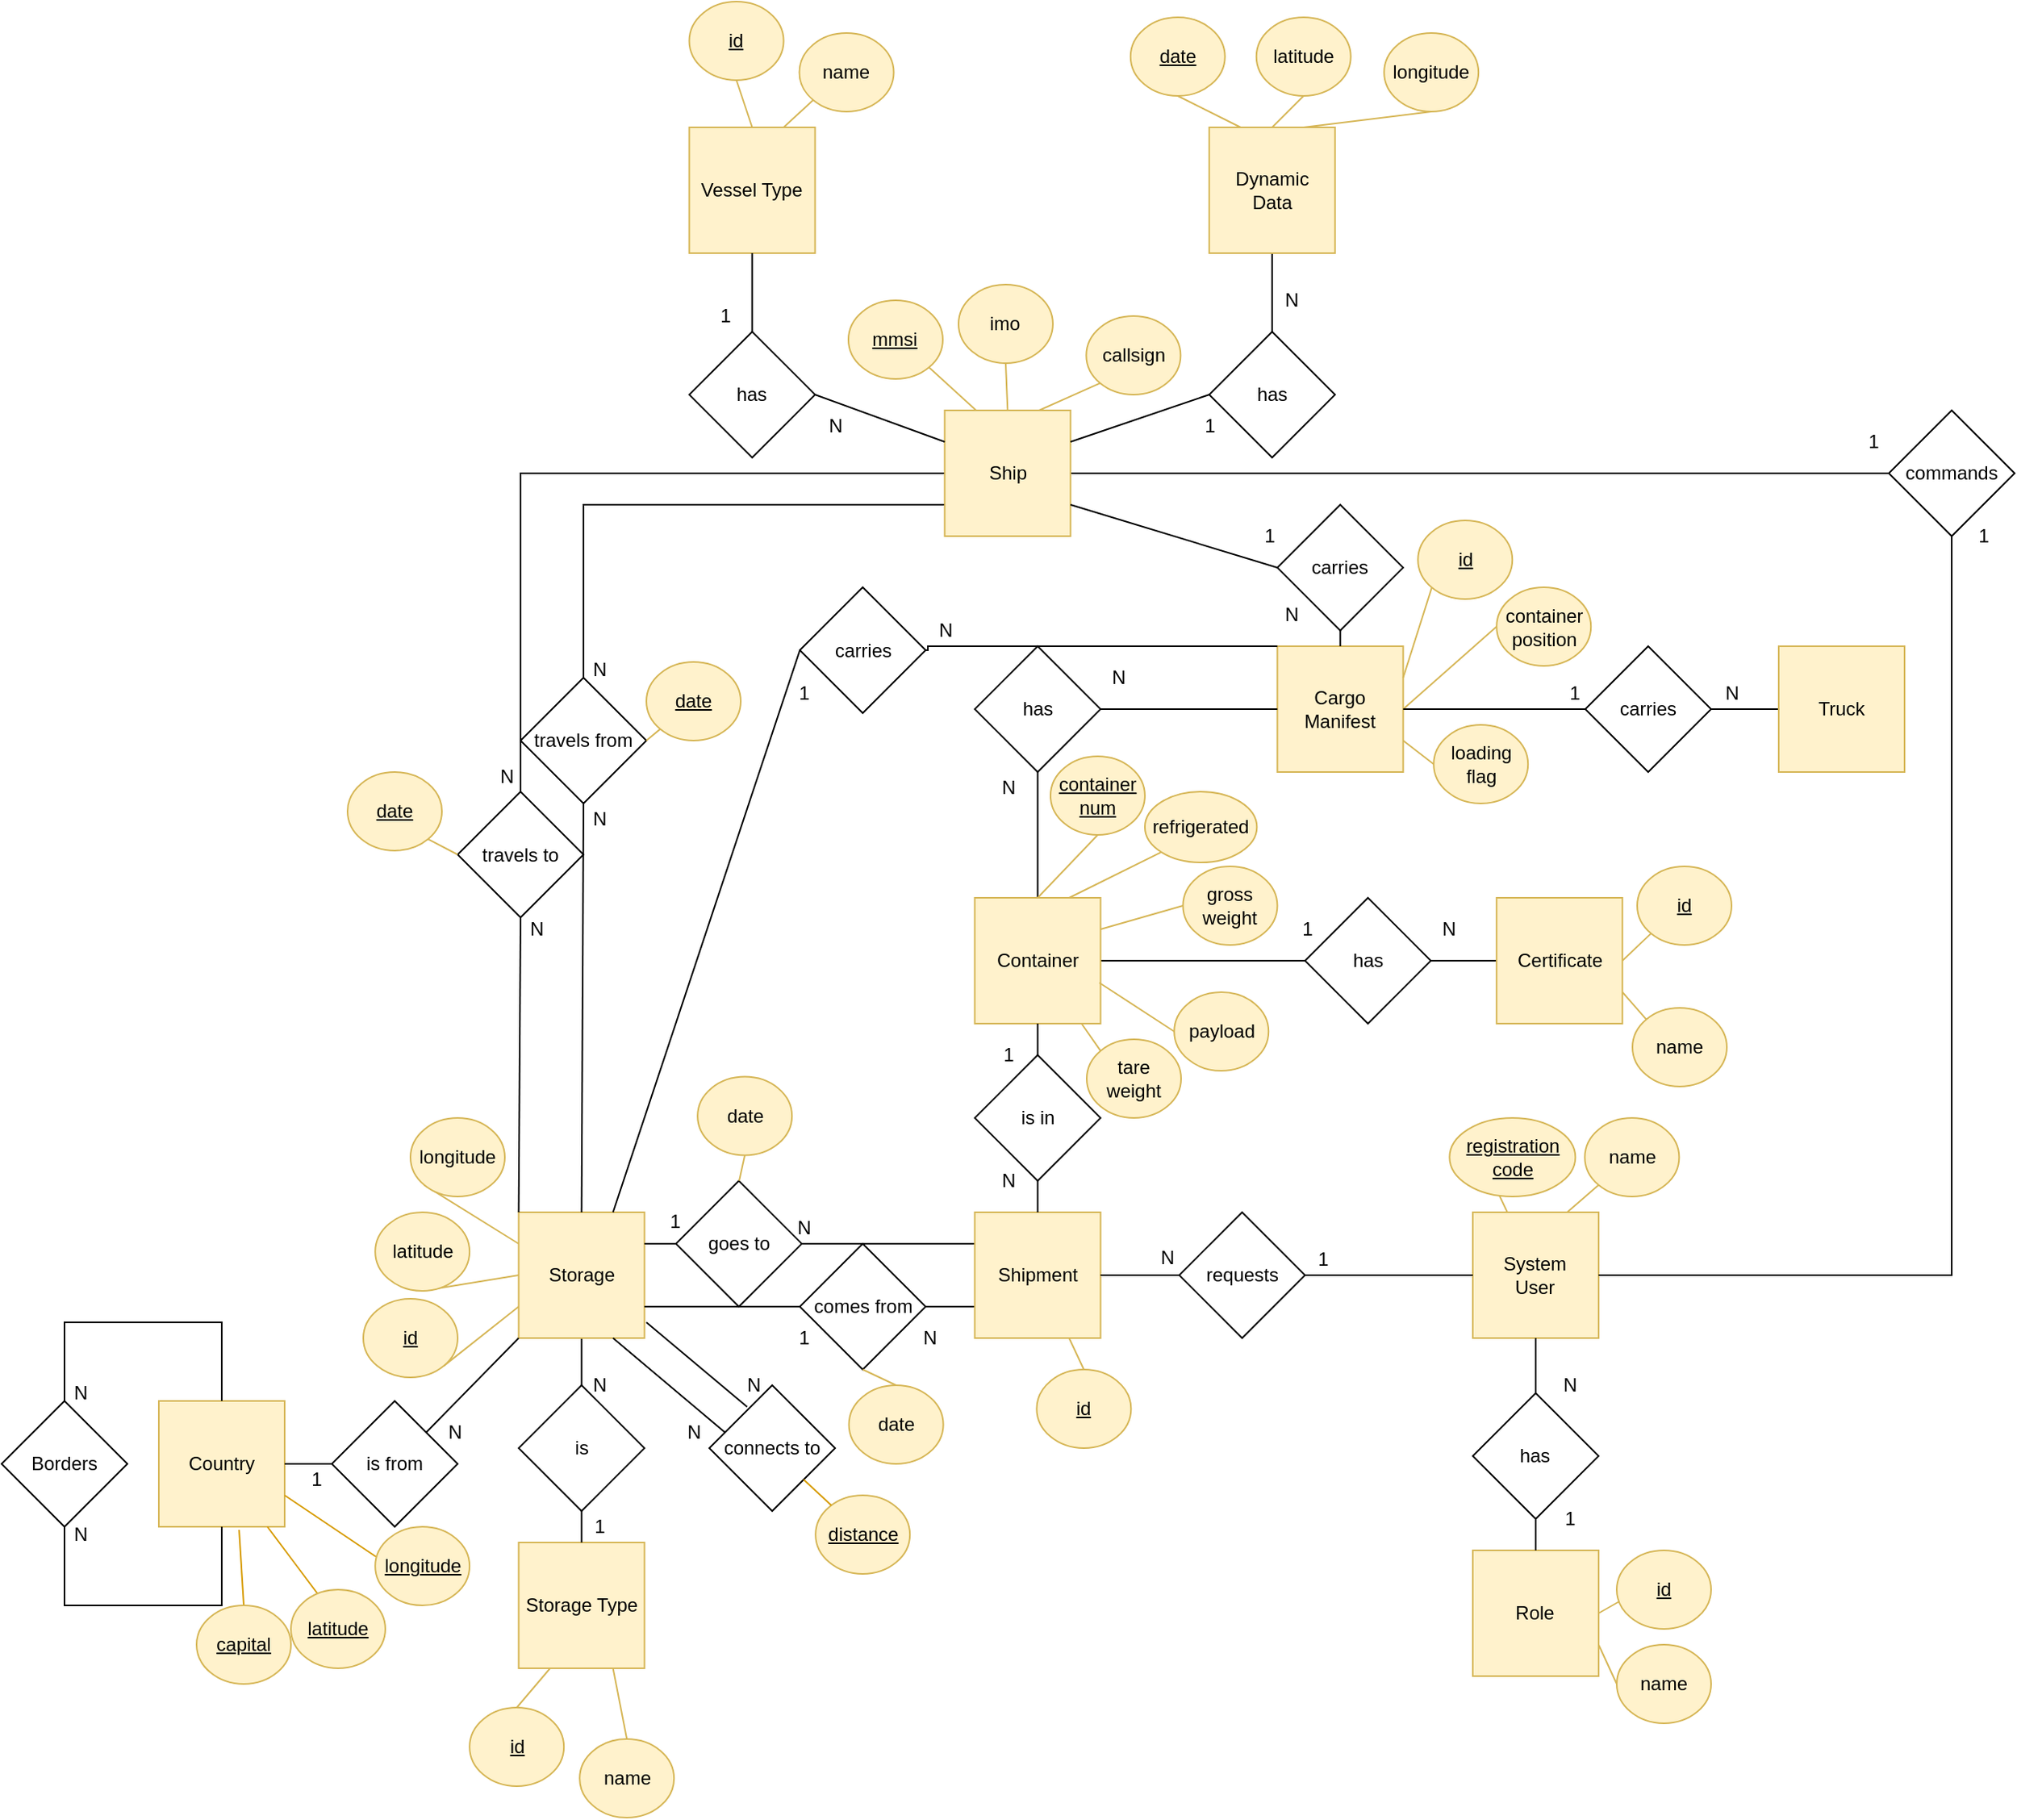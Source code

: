 <mxfile version="15.9.6" type="device"><diagram id="eDwZjM_aQqiaG82-mVn8" name="Page-1"><mxGraphModel dx="1422" dy="801" grid="1" gridSize="10" guides="1" tooltips="1" connect="1" arrows="1" fold="1" page="1" pageScale="1" pageWidth="827" pageHeight="1169" math="0" shadow="0"><root><mxCell id="0"/><mxCell id="1" parent="0"/><mxCell id="Pj7Dq2QQPZaFAcr7pEXk-2" style="edgeStyle=none;rounded=0;orthogonalLoop=1;jettySize=auto;html=1;exitX=0;exitY=0.5;exitDx=0;exitDy=0;entryX=0.5;entryY=0;entryDx=0;entryDy=0;endArrow=none;endFill=0;" parent="1" source="Pj7Dq2QQPZaFAcr7pEXk-4" target="Pj7Dq2QQPZaFAcr7pEXk-78" edge="1"><mxGeometry relative="1" as="geometry"><Array as="points"><mxPoint x="560" y="700"/></Array></mxGeometry></mxCell><mxCell id="Pj7Dq2QQPZaFAcr7pEXk-3" style="edgeStyle=none;rounded=0;orthogonalLoop=1;jettySize=auto;html=1;exitX=0;exitY=0.75;exitDx=0;exitDy=0;entryX=0.5;entryY=0;entryDx=0;entryDy=0;endArrow=none;endFill=0;" parent="1" source="Pj7Dq2QQPZaFAcr7pEXk-4" target="Pj7Dq2QQPZaFAcr7pEXk-80" edge="1"><mxGeometry relative="1" as="geometry"><Array as="points"><mxPoint x="600" y="720"/></Array></mxGeometry></mxCell><mxCell id="yETjn8EDr1Wdkp-91D-S-40" style="edgeStyle=none;rounded=0;orthogonalLoop=1;jettySize=auto;html=1;exitX=1;exitY=0.5;exitDx=0;exitDy=0;entryX=0;entryY=0.5;entryDx=0;entryDy=0;endArrow=none;endFill=0;" edge="1" parent="1" source="Pj7Dq2QQPZaFAcr7pEXk-4" target="yETjn8EDr1Wdkp-91D-S-37"><mxGeometry relative="1" as="geometry"/></mxCell><mxCell id="Pj7Dq2QQPZaFAcr7pEXk-4" value="Ship" style="whiteSpace=wrap;html=1;aspect=fixed;fillColor=#fff2cc;strokeColor=#d6b656;" parent="1" vertex="1"><mxGeometry x="829.69" y="660" width="80" height="80" as="geometry"/></mxCell><mxCell id="Pj7Dq2QQPZaFAcr7pEXk-5" value="" style="edgeStyle=orthogonalEdgeStyle;rounded=0;orthogonalLoop=1;jettySize=auto;html=1;endArrow=none;endFill=0;" parent="1" source="Pj7Dq2QQPZaFAcr7pEXk-6" target="Pj7Dq2QQPZaFAcr7pEXk-19" edge="1"><mxGeometry relative="1" as="geometry"/></mxCell><mxCell id="Pj7Dq2QQPZaFAcr7pEXk-6" value="Dynamic&lt;br&gt;Data" style="whiteSpace=wrap;html=1;aspect=fixed;fillColor=#fff2cc;strokeColor=#d6b656;" parent="1" vertex="1"><mxGeometry x="997.87" y="480" width="80" height="80" as="geometry"/></mxCell><mxCell id="Pj7Dq2QQPZaFAcr7pEXk-7" value="&lt;u&gt;mmsi&lt;/u&gt;" style="ellipse;whiteSpace=wrap;html=1;fillColor=#fff2cc;strokeColor=#d6b656;" parent="1" vertex="1"><mxGeometry x="768.48" y="590" width="60" height="50" as="geometry"/></mxCell><mxCell id="Pj7Dq2QQPZaFAcr7pEXk-8" value="latitude" style="ellipse;whiteSpace=wrap;html=1;fillColor=#fff2cc;strokeColor=#d6b656;" parent="1" vertex="1"><mxGeometry x="1027.87" y="410" width="60" height="50" as="geometry"/></mxCell><mxCell id="Pj7Dq2QQPZaFAcr7pEXk-9" value="callsign" style="ellipse;whiteSpace=wrap;html=1;fillColor=#fff2cc;strokeColor=#d6b656;" parent="1" vertex="1"><mxGeometry x="919.69" y="600" width="60" height="50" as="geometry"/></mxCell><mxCell id="Pj7Dq2QQPZaFAcr7pEXk-10" value="" style="endArrow=none;html=1;rounded=0;entryX=1;entryY=1;entryDx=0;entryDy=0;exitX=0.25;exitY=0;exitDx=0;exitDy=0;fillColor=#fff2cc;strokeColor=#d6b656;" parent="1" source="Pj7Dq2QQPZaFAcr7pEXk-4" target="Pj7Dq2QQPZaFAcr7pEXk-7" edge="1"><mxGeometry width="50" height="50" relative="1" as="geometry"><mxPoint x="1108.48" y="840" as="sourcePoint"/><mxPoint x="799.693" y="652.678" as="targetPoint"/></mxGeometry></mxCell><mxCell id="Pj7Dq2QQPZaFAcr7pEXk-11" value="" style="endArrow=none;html=1;rounded=0;entryX=0;entryY=1;entryDx=0;entryDy=0;exitX=0.75;exitY=0;exitDx=0;exitDy=0;fillColor=#fff2cc;strokeColor=#d6b656;" parent="1" source="Pj7Dq2QQPZaFAcr7pEXk-4" target="Pj7Dq2QQPZaFAcr7pEXk-9" edge="1"><mxGeometry width="50" height="50" relative="1" as="geometry"><mxPoint x="1108.48" y="840" as="sourcePoint"/><mxPoint x="1158.48" y="790" as="targetPoint"/></mxGeometry></mxCell><mxCell id="Pj7Dq2QQPZaFAcr7pEXk-12" value="&lt;u&gt;date&lt;/u&gt;" style="ellipse;whiteSpace=wrap;html=1;fillColor=#fff2cc;strokeColor=#d6b656;" parent="1" vertex="1"><mxGeometry x="947.87" y="410" width="60" height="50" as="geometry"/></mxCell><mxCell id="Pj7Dq2QQPZaFAcr7pEXk-13" value="imo" style="ellipse;whiteSpace=wrap;html=1;fillColor=#fff2cc;strokeColor=#d6b656;" parent="1" vertex="1"><mxGeometry x="838.48" y="580" width="60" height="50" as="geometry"/></mxCell><mxCell id="Pj7Dq2QQPZaFAcr7pEXk-14" value="longitude" style="ellipse;whiteSpace=wrap;html=1;fillColor=#fff2cc;strokeColor=#d6b656;" parent="1" vertex="1"><mxGeometry x="1109.08" y="420" width="60" height="50" as="geometry"/></mxCell><mxCell id="Pj7Dq2QQPZaFAcr7pEXk-15" value="" style="endArrow=none;html=1;rounded=0;entryX=0.5;entryY=1;entryDx=0;entryDy=0;exitX=0.25;exitY=0;exitDx=0;exitDy=0;fillColor=#fff2cc;strokeColor=#d6b656;" parent="1" source="Pj7Dq2QQPZaFAcr7pEXk-6" target="Pj7Dq2QQPZaFAcr7pEXk-12" edge="1"><mxGeometry width="50" height="50" relative="1" as="geometry"><mxPoint x="1017.87" y="660" as="sourcePoint"/><mxPoint x="1067.87" y="610" as="targetPoint"/></mxGeometry></mxCell><mxCell id="Pj7Dq2QQPZaFAcr7pEXk-16" value="" style="endArrow=none;html=1;rounded=0;entryX=0.5;entryY=1;entryDx=0;entryDy=0;exitX=0.75;exitY=0;exitDx=0;exitDy=0;fillColor=#fff2cc;strokeColor=#d6b656;" parent="1" source="Pj7Dq2QQPZaFAcr7pEXk-6" target="Pj7Dq2QQPZaFAcr7pEXk-14" edge="1"><mxGeometry width="50" height="50" relative="1" as="geometry"><mxPoint x="1017.87" y="660" as="sourcePoint"/><mxPoint x="1067.87" y="610" as="targetPoint"/></mxGeometry></mxCell><mxCell id="Pj7Dq2QQPZaFAcr7pEXk-17" value="" style="endArrow=none;html=1;rounded=0;entryX=0.5;entryY=1;entryDx=0;entryDy=0;exitX=0.5;exitY=0;exitDx=0;exitDy=0;fillColor=#fff2cc;strokeColor=#d6b656;" parent="1" source="Pj7Dq2QQPZaFAcr7pEXk-6" target="Pj7Dq2QQPZaFAcr7pEXk-8" edge="1"><mxGeometry width="50" height="50" relative="1" as="geometry"><mxPoint x="1017.87" y="660" as="sourcePoint"/><mxPoint x="1067.87" y="610" as="targetPoint"/></mxGeometry></mxCell><mxCell id="Pj7Dq2QQPZaFAcr7pEXk-18" value="" style="endArrow=none;html=1;rounded=0;entryX=0.5;entryY=1;entryDx=0;entryDy=0;exitX=0.5;exitY=0;exitDx=0;exitDy=0;fillColor=#fff2cc;strokeColor=#d6b656;" parent="1" source="Pj7Dq2QQPZaFAcr7pEXk-4" target="Pj7Dq2QQPZaFAcr7pEXk-13" edge="1"><mxGeometry width="50" height="50" relative="1" as="geometry"><mxPoint x="1108.48" y="840" as="sourcePoint"/><mxPoint x="1158.48" y="790" as="targetPoint"/></mxGeometry></mxCell><mxCell id="Pj7Dq2QQPZaFAcr7pEXk-19" value="has" style="rhombus;whiteSpace=wrap;html=1;" parent="1" vertex="1"><mxGeometry x="997.87" y="610" width="80" height="80" as="geometry"/></mxCell><mxCell id="Pj7Dq2QQPZaFAcr7pEXk-20" value="" style="endArrow=none;html=1;rounded=0;entryX=1;entryY=0.25;entryDx=0;entryDy=0;exitX=0;exitY=0.5;exitDx=0;exitDy=0;" parent="1" source="Pj7Dq2QQPZaFAcr7pEXk-19" target="Pj7Dq2QQPZaFAcr7pEXk-4" edge="1"><mxGeometry width="50" height="50" relative="1" as="geometry"><mxPoint x="1108.48" y="840" as="sourcePoint"/><mxPoint x="1158.48" y="790" as="targetPoint"/></mxGeometry></mxCell><mxCell id="yETjn8EDr1Wdkp-91D-S-2" style="edgeStyle=orthogonalEdgeStyle;rounded=0;orthogonalLoop=1;jettySize=auto;html=1;exitX=1;exitY=0.5;exitDx=0;exitDy=0;entryX=0;entryY=0.5;entryDx=0;entryDy=0;endArrow=none;endFill=0;startArrow=none;" edge="1" parent="1" source="yETjn8EDr1Wdkp-91D-S-3" target="tMpOPMoo4MeIdfyLqKOw-1"><mxGeometry relative="1" as="geometry"/></mxCell><mxCell id="Pj7Dq2QQPZaFAcr7pEXk-21" value="Cargo Manifest" style="whiteSpace=wrap;html=1;aspect=fixed;fillColor=#fff2cc;strokeColor=#d6b656;" parent="1" vertex="1"><mxGeometry x="1041.21" y="810" width="80" height="80" as="geometry"/></mxCell><mxCell id="Pj7Dq2QQPZaFAcr7pEXk-22" value="&lt;u&gt;id&lt;/u&gt;" style="ellipse;whiteSpace=wrap;html=1;fillColor=#fff2cc;strokeColor=#d6b656;" parent="1" vertex="1"><mxGeometry x="1130.61" y="730" width="60" height="50" as="geometry"/></mxCell><mxCell id="Pj7Dq2QQPZaFAcr7pEXk-23" value="container position" style="ellipse;whiteSpace=wrap;html=1;fillColor=#fff2cc;strokeColor=#d6b656;" parent="1" vertex="1"><mxGeometry x="1180.61" y="772.5" width="60" height="50" as="geometry"/></mxCell><mxCell id="Pj7Dq2QQPZaFAcr7pEXk-24" value="loading flag" style="ellipse;whiteSpace=wrap;html=1;fillColor=#fff2cc;strokeColor=#d6b656;" parent="1" vertex="1"><mxGeometry x="1140.61" y="860" width="60" height="50" as="geometry"/></mxCell><mxCell id="Pj7Dq2QQPZaFAcr7pEXk-25" value="" style="endArrow=none;html=1;rounded=0;entryX=0;entryY=1;entryDx=0;entryDy=0;exitX=1;exitY=0.25;exitDx=0;exitDy=0;fillColor=#fff2cc;strokeColor=#d6b656;" parent="1" source="Pj7Dq2QQPZaFAcr7pEXk-21" target="Pj7Dq2QQPZaFAcr7pEXk-22" edge="1"><mxGeometry width="50" height="50" relative="1" as="geometry"><mxPoint x="1140" y="1090" as="sourcePoint"/><mxPoint x="1190" y="1040" as="targetPoint"/></mxGeometry></mxCell><mxCell id="Pj7Dq2QQPZaFAcr7pEXk-26" value="" style="endArrow=none;html=1;rounded=0;entryX=0;entryY=0.5;entryDx=0;entryDy=0;exitX=1;exitY=0.5;exitDx=0;exitDy=0;fillColor=#fff2cc;strokeColor=#d6b656;" parent="1" source="Pj7Dq2QQPZaFAcr7pEXk-21" target="Pj7Dq2QQPZaFAcr7pEXk-23" edge="1"><mxGeometry width="50" height="50" relative="1" as="geometry"><mxPoint x="1140" y="1090" as="sourcePoint"/><mxPoint x="1190" y="1040" as="targetPoint"/></mxGeometry></mxCell><mxCell id="Pj7Dq2QQPZaFAcr7pEXk-27" value="" style="endArrow=none;html=1;rounded=0;entryX=0;entryY=0.5;entryDx=0;entryDy=0;exitX=1;exitY=0.75;exitDx=0;exitDy=0;fillColor=#fff2cc;strokeColor=#d6b656;" parent="1" source="Pj7Dq2QQPZaFAcr7pEXk-21" target="Pj7Dq2QQPZaFAcr7pEXk-24" edge="1"><mxGeometry width="50" height="50" relative="1" as="geometry"><mxPoint x="1140" y="1090" as="sourcePoint"/><mxPoint x="1190" y="1040" as="targetPoint"/></mxGeometry></mxCell><mxCell id="Pj7Dq2QQPZaFAcr7pEXk-28" style="edgeStyle=none;rounded=0;orthogonalLoop=1;jettySize=auto;html=1;exitX=0.5;exitY=1;exitDx=0;exitDy=0;entryX=0.5;entryY=0;entryDx=0;entryDy=0;endArrow=none;endFill=0;" parent="1" source="Pj7Dq2QQPZaFAcr7pEXk-29" target="Pj7Dq2QQPZaFAcr7pEXk-72" edge="1"><mxGeometry relative="1" as="geometry"/></mxCell><mxCell id="Pj7Dq2QQPZaFAcr7pEXk-29" value="Storage" style="whiteSpace=wrap;html=1;aspect=fixed;fillColor=#fff2cc;strokeColor=#d6b656;" parent="1" vertex="1"><mxGeometry x="558.79" y="1170" width="80" height="80" as="geometry"/></mxCell><mxCell id="Pj7Dq2QQPZaFAcr7pEXk-30" value="Storage Type" style="whiteSpace=wrap;html=1;aspect=fixed;fillColor=#fff2cc;strokeColor=#d6b656;" parent="1" vertex="1"><mxGeometry x="558.79" y="1380" width="80" height="80" as="geometry"/></mxCell><mxCell id="Pj7Dq2QQPZaFAcr7pEXk-31" style="edgeStyle=orthogonalEdgeStyle;rounded=0;orthogonalLoop=1;jettySize=auto;html=1;entryX=0;entryY=0.5;entryDx=0;entryDy=0;endArrow=none;endFill=0;" parent="1" source="Pj7Dq2QQPZaFAcr7pEXk-33" target="Pj7Dq2QQPZaFAcr7pEXk-58" edge="1"><mxGeometry relative="1" as="geometry"/></mxCell><mxCell id="Pj7Dq2QQPZaFAcr7pEXk-32" style="edgeStyle=none;rounded=0;orthogonalLoop=1;jettySize=auto;html=1;exitX=0.5;exitY=1;exitDx=0;exitDy=0;entryX=0.5;entryY=0;entryDx=0;entryDy=0;endArrow=none;endFill=0;" parent="1" source="Pj7Dq2QQPZaFAcr7pEXk-33" target="Pj7Dq2QQPZaFAcr7pEXk-91" edge="1"><mxGeometry relative="1" as="geometry"/></mxCell><mxCell id="Pj7Dq2QQPZaFAcr7pEXk-33" value="Container" style="whiteSpace=wrap;html=1;aspect=fixed;fillColor=#fff2cc;strokeColor=#d6b656;" parent="1" vertex="1"><mxGeometry x="848.79" y="970" width="80" height="80" as="geometry"/></mxCell><mxCell id="Pj7Dq2QQPZaFAcr7pEXk-34" style="edgeStyle=none;rounded=0;orthogonalLoop=1;jettySize=auto;html=1;exitX=0;exitY=0.25;exitDx=0;exitDy=0;entryX=1;entryY=0.5;entryDx=0;entryDy=0;endArrow=none;endFill=0;" parent="1" source="Pj7Dq2QQPZaFAcr7pEXk-36" target="Pj7Dq2QQPZaFAcr7pEXk-85" edge="1"><mxGeometry relative="1" as="geometry"/></mxCell><mxCell id="Pj7Dq2QQPZaFAcr7pEXk-35" style="edgeStyle=none;rounded=0;orthogonalLoop=1;jettySize=auto;html=1;exitX=0;exitY=0.75;exitDx=0;exitDy=0;entryX=1;entryY=0.5;entryDx=0;entryDy=0;endArrow=none;endFill=0;" parent="1" source="Pj7Dq2QQPZaFAcr7pEXk-36" target="Pj7Dq2QQPZaFAcr7pEXk-87" edge="1"><mxGeometry relative="1" as="geometry"/></mxCell><mxCell id="Pj7Dq2QQPZaFAcr7pEXk-36" value="Shipment" style="whiteSpace=wrap;html=1;aspect=fixed;fillColor=#fff2cc;strokeColor=#d6b656;" parent="1" vertex="1"><mxGeometry x="848.79" y="1170" width="80" height="80" as="geometry"/></mxCell><mxCell id="Pj7Dq2QQPZaFAcr7pEXk-37" value="Vessel Type" style="whiteSpace=wrap;html=1;aspect=fixed;fillColor=#fff2cc;strokeColor=#d6b656;" parent="1" vertex="1"><mxGeometry x="667.27" y="480" width="80" height="80" as="geometry"/></mxCell><mxCell id="Pj7Dq2QQPZaFAcr7pEXk-38" style="edgeStyle=orthogonalEdgeStyle;rounded=0;orthogonalLoop=1;jettySize=auto;html=1;exitX=0.5;exitY=0;exitDx=0;exitDy=0;entryX=0.5;entryY=1;entryDx=0;entryDy=0;endArrow=none;endFill=0;" parent="1" source="Pj7Dq2QQPZaFAcr7pEXk-39" target="Pj7Dq2QQPZaFAcr7pEXk-37" edge="1"><mxGeometry relative="1" as="geometry"/></mxCell><mxCell id="Pj7Dq2QQPZaFAcr7pEXk-39" value="has" style="rhombus;whiteSpace=wrap;html=1;" parent="1" vertex="1"><mxGeometry x="667.27" y="610" width="80" height="80" as="geometry"/></mxCell><mxCell id="Pj7Dq2QQPZaFAcr7pEXk-40" value="" style="endArrow=none;html=1;rounded=0;exitX=1;exitY=0.5;exitDx=0;exitDy=0;entryX=0;entryY=0.25;entryDx=0;entryDy=0;" parent="1" source="Pj7Dq2QQPZaFAcr7pEXk-39" target="Pj7Dq2QQPZaFAcr7pEXk-4" edge="1"><mxGeometry width="50" height="50" relative="1" as="geometry"><mxPoint x="999.69" y="680" as="sourcePoint"/><mxPoint x="1049.69" y="630" as="targetPoint"/></mxGeometry></mxCell><mxCell id="Pj7Dq2QQPZaFAcr7pEXk-41" value="name" style="ellipse;whiteSpace=wrap;html=1;fillColor=#fff2cc;strokeColor=#d6b656;" parent="1" vertex="1"><mxGeometry x="737.27" y="420" width="60" height="50" as="geometry"/></mxCell><mxCell id="Pj7Dq2QQPZaFAcr7pEXk-42" value="&lt;u&gt;id&lt;/u&gt;" style="ellipse;whiteSpace=wrap;html=1;fillColor=#fff2cc;strokeColor=#d6b656;" parent="1" vertex="1"><mxGeometry x="667.27" y="400" width="60" height="50" as="geometry"/></mxCell><mxCell id="Pj7Dq2QQPZaFAcr7pEXk-43" value="" style="endArrow=none;html=1;rounded=0;exitX=0.5;exitY=0;exitDx=0;exitDy=0;entryX=0.5;entryY=1;entryDx=0;entryDy=0;fillColor=#fff2cc;strokeColor=#d6b656;" parent="1" source="Pj7Dq2QQPZaFAcr7pEXk-37" target="Pj7Dq2QQPZaFAcr7pEXk-42" edge="1"><mxGeometry width="50" height="50" relative="1" as="geometry"><mxPoint x="997.27" y="600" as="sourcePoint"/><mxPoint x="1047.27" y="550" as="targetPoint"/></mxGeometry></mxCell><mxCell id="Pj7Dq2QQPZaFAcr7pEXk-44" value="" style="endArrow=none;html=1;rounded=0;exitX=0.75;exitY=0;exitDx=0;exitDy=0;entryX=0;entryY=1;entryDx=0;entryDy=0;fillColor=#fff2cc;strokeColor=#d6b656;" parent="1" source="Pj7Dq2QQPZaFAcr7pEXk-37" target="Pj7Dq2QQPZaFAcr7pEXk-41" edge="1"><mxGeometry width="50" height="50" relative="1" as="geometry"><mxPoint x="997.27" y="600" as="sourcePoint"/><mxPoint x="1047.27" y="550" as="targetPoint"/></mxGeometry></mxCell><mxCell id="Pj7Dq2QQPZaFAcr7pEXk-45" value="" style="rounded=0;orthogonalLoop=1;jettySize=auto;html=1;endArrow=none;endFill=0;entryX=1;entryY=0.75;entryDx=0;entryDy=0;exitX=0;exitY=0.5;exitDx=0;exitDy=0;" parent="1" source="Pj7Dq2QQPZaFAcr7pEXk-47" target="Pj7Dq2QQPZaFAcr7pEXk-4" edge="1"><mxGeometry relative="1" as="geometry"><mxPoint x="1040.9" y="720" as="sourcePoint"/></mxGeometry></mxCell><mxCell id="Pj7Dq2QQPZaFAcr7pEXk-46" value="" style="edgeStyle=none;rounded=0;orthogonalLoop=1;jettySize=auto;html=1;endArrow=none;endFill=0;" parent="1" source="Pj7Dq2QQPZaFAcr7pEXk-47" target="Pj7Dq2QQPZaFAcr7pEXk-21" edge="1"><mxGeometry relative="1" as="geometry"/></mxCell><mxCell id="Pj7Dq2QQPZaFAcr7pEXk-47" value="carries" style="rhombus;whiteSpace=wrap;html=1;" parent="1" vertex="1"><mxGeometry x="1041.21" y="720" width="80" height="80" as="geometry"/></mxCell><mxCell id="Pj7Dq2QQPZaFAcr7pEXk-48" style="edgeStyle=none;rounded=0;orthogonalLoop=1;jettySize=auto;html=1;exitX=0.5;exitY=1;exitDx=0;exitDy=0;entryX=0.5;entryY=0;entryDx=0;entryDy=0;endArrow=none;endFill=0;fillColor=#fff2cc;strokeColor=#d6b656;" parent="1" source="Pj7Dq2QQPZaFAcr7pEXk-49" target="Pj7Dq2QQPZaFAcr7pEXk-33" edge="1"><mxGeometry relative="1" as="geometry"/></mxCell><mxCell id="Pj7Dq2QQPZaFAcr7pEXk-49" value="&lt;u&gt;container num&lt;/u&gt;" style="ellipse;whiteSpace=wrap;html=1;fillColor=#fff2cc;strokeColor=#d6b656;" parent="1" vertex="1"><mxGeometry x="896.97" y="880" width="60" height="50" as="geometry"/></mxCell><mxCell id="Pj7Dq2QQPZaFAcr7pEXk-50" value="refrigerated" style="ellipse;whiteSpace=wrap;html=1;fillColor=#fff2cc;strokeColor=#d6b656;" parent="1" vertex="1"><mxGeometry x="956.97" y="902.5" width="71.21" height="45" as="geometry"/></mxCell><mxCell id="Pj7Dq2QQPZaFAcr7pEXk-51" value="gross weight" style="ellipse;whiteSpace=wrap;html=1;fillColor=#fff2cc;strokeColor=#d6b656;" parent="1" vertex="1"><mxGeometry x="981.21" y="950" width="60" height="50" as="geometry"/></mxCell><mxCell id="Pj7Dq2QQPZaFAcr7pEXk-52" value="" style="endArrow=none;html=1;rounded=0;entryX=0;entryY=1;entryDx=0;entryDy=0;exitX=0.75;exitY=0;exitDx=0;exitDy=0;fillColor=#fff2cc;strokeColor=#d6b656;" parent="1" source="Pj7Dq2QQPZaFAcr7pEXk-33" target="Pj7Dq2QQPZaFAcr7pEXk-50" edge="1"><mxGeometry width="50" height="50" relative="1" as="geometry"><mxPoint x="958.79" y="880" as="sourcePoint"/><mxPoint x="1180" y="795" as="targetPoint"/></mxGeometry></mxCell><mxCell id="Pj7Dq2QQPZaFAcr7pEXk-53" value="" style="endArrow=none;html=1;rounded=0;entryX=0;entryY=0.5;entryDx=0;entryDy=0;exitX=1;exitY=0.25;exitDx=0;exitDy=0;fillColor=#fff2cc;strokeColor=#d6b656;" parent="1" source="Pj7Dq2QQPZaFAcr7pEXk-33" target="Pj7Dq2QQPZaFAcr7pEXk-51" edge="1"><mxGeometry width="50" height="50" relative="1" as="geometry"><mxPoint x="958.79" y="900" as="sourcePoint"/><mxPoint x="1180" y="795" as="targetPoint"/></mxGeometry></mxCell><mxCell id="Pj7Dq2QQPZaFAcr7pEXk-54" value="tare weight" style="ellipse;whiteSpace=wrap;html=1;fillColor=#fff2cc;strokeColor=#d6b656;" parent="1" vertex="1"><mxGeometry x="920" y="1060" width="60" height="50" as="geometry"/></mxCell><mxCell id="Pj7Dq2QQPZaFAcr7pEXk-55" value="payload" style="ellipse;whiteSpace=wrap;html=1;fillColor=#fff2cc;strokeColor=#d6b656;" parent="1" vertex="1"><mxGeometry x="975.61" y="1030" width="60" height="50" as="geometry"/></mxCell><mxCell id="Pj7Dq2QQPZaFAcr7pEXk-56" value="" style="endArrow=none;html=1;rounded=0;entryX=0;entryY=0;entryDx=0;entryDy=0;fillColor=#fff2cc;strokeColor=#d6b656;" parent="1" source="Pj7Dq2QQPZaFAcr7pEXk-33" target="Pj7Dq2QQPZaFAcr7pEXk-54" edge="1"><mxGeometry width="50" height="50" relative="1" as="geometry"><mxPoint x="958.79" y="920" as="sourcePoint"/><mxPoint x="1291.21" y="810" as="targetPoint"/></mxGeometry></mxCell><mxCell id="Pj7Dq2QQPZaFAcr7pEXk-57" value="" style="endArrow=none;html=1;rounded=0;entryX=0;entryY=0.5;entryDx=0;entryDy=0;exitX=0.99;exitY=0.675;exitDx=0;exitDy=0;fillColor=#fff2cc;strokeColor=#d6b656;exitPerimeter=0;" parent="1" source="Pj7Dq2QQPZaFAcr7pEXk-33" target="Pj7Dq2QQPZaFAcr7pEXk-55" edge="1"><mxGeometry width="50" height="50" relative="1" as="geometry"><mxPoint x="960" y="900" as="sourcePoint"/><mxPoint x="1291.21" y="810" as="targetPoint"/></mxGeometry></mxCell><mxCell id="Pj7Dq2QQPZaFAcr7pEXk-58" value="has" style="rhombus;whiteSpace=wrap;html=1;" parent="1" vertex="1"><mxGeometry x="1058.79" y="970" width="80" height="80" as="geometry"/></mxCell><mxCell id="Pj7Dq2QQPZaFAcr7pEXk-59" value="" style="edgeStyle=orthogonalEdgeStyle;rounded=0;orthogonalLoop=1;jettySize=auto;html=1;endArrow=none;endFill=0;" parent="1" source="Pj7Dq2QQPZaFAcr7pEXk-60" target="Pj7Dq2QQPZaFAcr7pEXk-58" edge="1"><mxGeometry relative="1" as="geometry"/></mxCell><mxCell id="Pj7Dq2QQPZaFAcr7pEXk-60" value="Certificate" style="whiteSpace=wrap;html=1;aspect=fixed;fillColor=#fff2cc;strokeColor=#d6b656;" parent="1" vertex="1"><mxGeometry x="1180.61" y="970" width="80" height="80" as="geometry"/></mxCell><mxCell id="Pj7Dq2QQPZaFAcr7pEXk-61" value="name" style="ellipse;whiteSpace=wrap;html=1;fillColor=#fff2cc;strokeColor=#d6b656;" parent="1" vertex="1"><mxGeometry x="1267" y="1040" width="60" height="50" as="geometry"/></mxCell><mxCell id="Pj7Dq2QQPZaFAcr7pEXk-62" value="&lt;u&gt;id&lt;/u&gt;" style="ellipse;whiteSpace=wrap;html=1;fillColor=#fff2cc;strokeColor=#d6b656;" parent="1" vertex="1"><mxGeometry x="1270" y="950" width="60" height="50" as="geometry"/></mxCell><mxCell id="Pj7Dq2QQPZaFAcr7pEXk-63" value="" style="endArrow=none;html=1;rounded=0;entryX=0;entryY=1;entryDx=0;entryDy=0;fillColor=#fff2cc;strokeColor=#d6b656;exitX=1;exitY=0.5;exitDx=0;exitDy=0;" parent="1" source="Pj7Dq2QQPZaFAcr7pEXk-60" target="Pj7Dq2QQPZaFAcr7pEXk-62" edge="1"><mxGeometry width="50" height="50" relative="1" as="geometry"><mxPoint x="1240" y="910" as="sourcePoint"/><mxPoint x="930" y="760" as="targetPoint"/></mxGeometry></mxCell><mxCell id="Pj7Dq2QQPZaFAcr7pEXk-64" value="" style="endArrow=none;html=1;rounded=0;entryX=0;entryY=0;entryDx=0;entryDy=0;exitX=1;exitY=0.75;exitDx=0;exitDy=0;fillColor=#fff2cc;strokeColor=#d6b656;" parent="1" source="Pj7Dq2QQPZaFAcr7pEXk-60" target="Pj7Dq2QQPZaFAcr7pEXk-61" edge="1"><mxGeometry width="50" height="50" relative="1" as="geometry"><mxPoint x="880" y="810" as="sourcePoint"/><mxPoint x="930" y="760" as="targetPoint"/></mxGeometry></mxCell><mxCell id="Pj7Dq2QQPZaFAcr7pEXk-65" style="edgeStyle=none;rounded=0;orthogonalLoop=1;jettySize=auto;html=1;exitX=0.5;exitY=1;exitDx=0;exitDy=0;entryX=0;entryY=0.5;entryDx=0;entryDy=0;endArrow=none;endFill=0;fillColor=#fff2cc;strokeColor=#d6b656;" parent="1" source="Pj7Dq2QQPZaFAcr7pEXk-66" target="Pj7Dq2QQPZaFAcr7pEXk-29" edge="1"><mxGeometry relative="1" as="geometry"/></mxCell><mxCell id="Pj7Dq2QQPZaFAcr7pEXk-66" value="latitude" style="ellipse;whiteSpace=wrap;html=1;fillColor=#fff2cc;strokeColor=#d6b656;" parent="1" vertex="1"><mxGeometry x="467.58" y="1170" width="60" height="50" as="geometry"/></mxCell><mxCell id="Pj7Dq2QQPZaFAcr7pEXk-67" style="edgeStyle=none;rounded=0;orthogonalLoop=1;jettySize=auto;html=1;exitX=0;exitY=1;exitDx=0;exitDy=0;entryX=0;entryY=0.25;entryDx=0;entryDy=0;endArrow=none;endFill=0;fillColor=#fff2cc;strokeColor=#d6b656;" parent="1" source="Pj7Dq2QQPZaFAcr7pEXk-68" target="Pj7Dq2QQPZaFAcr7pEXk-29" edge="1"><mxGeometry relative="1" as="geometry"><mxPoint x="650" y="1145" as="sourcePoint"/></mxGeometry></mxCell><mxCell id="Pj7Dq2QQPZaFAcr7pEXk-68" value="longitude" style="ellipse;whiteSpace=wrap;html=1;fillColor=#fff2cc;strokeColor=#d6b656;" parent="1" vertex="1"><mxGeometry x="490" y="1110" width="60" height="50" as="geometry"/></mxCell><mxCell id="Pj7Dq2QQPZaFAcr7pEXk-69" style="edgeStyle=none;rounded=0;orthogonalLoop=1;jettySize=auto;html=1;exitX=1;exitY=1;exitDx=0;exitDy=0;entryX=0;entryY=0.75;entryDx=0;entryDy=0;endArrow=none;endFill=0;fillColor=#fff2cc;strokeColor=#d6b656;" parent="1" source="Pj7Dq2QQPZaFAcr7pEXk-70" target="Pj7Dq2QQPZaFAcr7pEXk-29" edge="1"><mxGeometry relative="1" as="geometry"/></mxCell><mxCell id="Pj7Dq2QQPZaFAcr7pEXk-70" value="&lt;u&gt;id&lt;/u&gt;" style="ellipse;whiteSpace=wrap;html=1;fillColor=#fff2cc;strokeColor=#d6b656;" parent="1" vertex="1"><mxGeometry x="460" y="1225" width="60" height="50" as="geometry"/></mxCell><mxCell id="Pj7Dq2QQPZaFAcr7pEXk-71" style="edgeStyle=none;rounded=0;orthogonalLoop=1;jettySize=auto;html=1;exitX=0.5;exitY=1;exitDx=0;exitDy=0;entryX=0.5;entryY=0;entryDx=0;entryDy=0;endArrow=none;endFill=0;" parent="1" source="Pj7Dq2QQPZaFAcr7pEXk-72" target="Pj7Dq2QQPZaFAcr7pEXk-30" edge="1"><mxGeometry relative="1" as="geometry"/></mxCell><mxCell id="Pj7Dq2QQPZaFAcr7pEXk-72" value="is" style="rhombus;whiteSpace=wrap;html=1;" parent="1" vertex="1"><mxGeometry x="558.79" y="1280" width="80" height="80" as="geometry"/></mxCell><mxCell id="Pj7Dq2QQPZaFAcr7pEXk-73" style="edgeStyle=none;rounded=0;orthogonalLoop=1;jettySize=auto;html=1;exitX=0.5;exitY=0;exitDx=0;exitDy=0;entryX=0.75;entryY=1;entryDx=0;entryDy=0;endArrow=none;endFill=0;fillColor=#fff2cc;strokeColor=#d6b656;" parent="1" source="Pj7Dq2QQPZaFAcr7pEXk-74" target="Pj7Dq2QQPZaFAcr7pEXk-30" edge="1"><mxGeometry relative="1" as="geometry"/></mxCell><mxCell id="Pj7Dq2QQPZaFAcr7pEXk-74" value="name" style="ellipse;whiteSpace=wrap;html=1;fillColor=#fff2cc;strokeColor=#d6b656;" parent="1" vertex="1"><mxGeometry x="597.58" y="1505" width="60" height="50" as="geometry"/></mxCell><mxCell id="Pj7Dq2QQPZaFAcr7pEXk-75" style="edgeStyle=none;rounded=0;orthogonalLoop=1;jettySize=auto;html=1;exitX=0.5;exitY=0;exitDx=0;exitDy=0;entryX=0.25;entryY=1;entryDx=0;entryDy=0;endArrow=none;endFill=0;fillColor=#fff2cc;strokeColor=#d6b656;" parent="1" source="Pj7Dq2QQPZaFAcr7pEXk-76" target="Pj7Dq2QQPZaFAcr7pEXk-30" edge="1"><mxGeometry relative="1" as="geometry"/></mxCell><mxCell id="Pj7Dq2QQPZaFAcr7pEXk-76" value="&lt;u&gt;id&lt;/u&gt;" style="ellipse;whiteSpace=wrap;html=1;fillColor=#fff2cc;strokeColor=#d6b656;" parent="1" vertex="1"><mxGeometry x="527.58" y="1485" width="60" height="50" as="geometry"/></mxCell><mxCell id="Pj7Dq2QQPZaFAcr7pEXk-77" style="edgeStyle=none;rounded=0;orthogonalLoop=1;jettySize=auto;html=1;exitX=0.5;exitY=1;exitDx=0;exitDy=0;entryX=0;entryY=0;entryDx=0;entryDy=0;endArrow=none;endFill=0;" parent="1" source="Pj7Dq2QQPZaFAcr7pEXk-78" target="Pj7Dq2QQPZaFAcr7pEXk-29" edge="1"><mxGeometry relative="1" as="geometry"/></mxCell><mxCell id="Pj7Dq2QQPZaFAcr7pEXk-78" value="travels to" style="rhombus;whiteSpace=wrap;html=1;" parent="1" vertex="1"><mxGeometry x="520" y="902.5" width="80" height="80" as="geometry"/></mxCell><mxCell id="Pj7Dq2QQPZaFAcr7pEXk-79" style="edgeStyle=none;rounded=0;orthogonalLoop=1;jettySize=auto;html=1;exitX=0.5;exitY=1;exitDx=0;exitDy=0;entryX=0.5;entryY=0;entryDx=0;entryDy=0;endArrow=none;endFill=0;" parent="1" source="Pj7Dq2QQPZaFAcr7pEXk-80" target="Pj7Dq2QQPZaFAcr7pEXk-29" edge="1"><mxGeometry relative="1" as="geometry"/></mxCell><mxCell id="Pj7Dq2QQPZaFAcr7pEXk-80" value="travels from" style="rhombus;whiteSpace=wrap;html=1;" parent="1" vertex="1"><mxGeometry x="560" y="830" width="80" height="80" as="geometry"/></mxCell><mxCell id="Pj7Dq2QQPZaFAcr7pEXk-81" style="edgeStyle=none;rounded=0;orthogonalLoop=1;jettySize=auto;html=1;exitX=0.5;exitY=0;exitDx=0;exitDy=0;entryX=0.5;entryY=1;entryDx=0;entryDy=0;endArrow=none;endFill=0;" parent="1" source="Pj7Dq2QQPZaFAcr7pEXk-83" target="Pj7Dq2QQPZaFAcr7pEXk-33" edge="1"><mxGeometry relative="1" as="geometry"/></mxCell><mxCell id="Pj7Dq2QQPZaFAcr7pEXk-82" style="edgeStyle=none;rounded=0;orthogonalLoop=1;jettySize=auto;html=1;exitX=0.5;exitY=1;exitDx=0;exitDy=0;entryX=0.5;entryY=0;entryDx=0;entryDy=0;endArrow=none;endFill=0;" parent="1" source="Pj7Dq2QQPZaFAcr7pEXk-83" target="Pj7Dq2QQPZaFAcr7pEXk-36" edge="1"><mxGeometry relative="1" as="geometry"/></mxCell><mxCell id="Pj7Dq2QQPZaFAcr7pEXk-83" value="is in" style="rhombus;whiteSpace=wrap;html=1;" parent="1" vertex="1"><mxGeometry x="848.79" y="1070" width="80" height="80" as="geometry"/></mxCell><mxCell id="Pj7Dq2QQPZaFAcr7pEXk-84" style="edgeStyle=none;rounded=0;orthogonalLoop=1;jettySize=auto;html=1;exitX=0;exitY=0.5;exitDx=0;exitDy=0;entryX=1;entryY=0.25;entryDx=0;entryDy=0;endArrow=none;endFill=0;" parent="1" source="Pj7Dq2QQPZaFAcr7pEXk-85" target="Pj7Dq2QQPZaFAcr7pEXk-29" edge="1"><mxGeometry relative="1" as="geometry"/></mxCell><mxCell id="Pj7Dq2QQPZaFAcr7pEXk-85" value="goes to" style="rhombus;whiteSpace=wrap;html=1;" parent="1" vertex="1"><mxGeometry x="658.79" y="1150" width="80" height="80" as="geometry"/></mxCell><mxCell id="Pj7Dq2QQPZaFAcr7pEXk-86" style="edgeStyle=none;rounded=0;orthogonalLoop=1;jettySize=auto;html=1;exitX=0;exitY=0.5;exitDx=0;exitDy=0;entryX=1;entryY=0.75;entryDx=0;entryDy=0;endArrow=none;endFill=0;" parent="1" source="Pj7Dq2QQPZaFAcr7pEXk-87" target="Pj7Dq2QQPZaFAcr7pEXk-29" edge="1"><mxGeometry relative="1" as="geometry"/></mxCell><mxCell id="Pj7Dq2QQPZaFAcr7pEXk-87" value="comes from" style="rhombus;whiteSpace=wrap;html=1;" parent="1" vertex="1"><mxGeometry x="737.58" y="1190" width="80" height="80" as="geometry"/></mxCell><mxCell id="Pj7Dq2QQPZaFAcr7pEXk-88" style="edgeStyle=none;rounded=0;orthogonalLoop=1;jettySize=auto;html=1;exitX=0.5;exitY=0;exitDx=0;exitDy=0;entryX=0.75;entryY=1;entryDx=0;entryDy=0;endArrow=none;endFill=0;fillColor=#fff2cc;strokeColor=#d6b656;" parent="1" source="Pj7Dq2QQPZaFAcr7pEXk-89" target="Pj7Dq2QQPZaFAcr7pEXk-36" edge="1"><mxGeometry relative="1" as="geometry"/></mxCell><mxCell id="Pj7Dq2QQPZaFAcr7pEXk-89" value="&lt;u&gt;id&lt;/u&gt;" style="ellipse;whiteSpace=wrap;html=1;fillColor=#fff2cc;strokeColor=#d6b656;" parent="1" vertex="1"><mxGeometry x="888.18" y="1270" width="60" height="50" as="geometry"/></mxCell><mxCell id="Pj7Dq2QQPZaFAcr7pEXk-90" style="edgeStyle=none;rounded=0;orthogonalLoop=1;jettySize=auto;html=1;exitX=1;exitY=0.5;exitDx=0;exitDy=0;entryX=0;entryY=0.5;entryDx=0;entryDy=0;endArrow=none;endFill=0;" parent="1" source="Pj7Dq2QQPZaFAcr7pEXk-91" target="Pj7Dq2QQPZaFAcr7pEXk-21" edge="1"><mxGeometry relative="1" as="geometry"/></mxCell><mxCell id="Pj7Dq2QQPZaFAcr7pEXk-91" value="has" style="rhombus;whiteSpace=wrap;html=1;" parent="1" vertex="1"><mxGeometry x="848.79" y="810" width="80" height="80" as="geometry"/></mxCell><mxCell id="Pj7Dq2QQPZaFAcr7pEXk-92" value="1" style="text;html=1;align=center;verticalAlign=middle;resizable=0;points=[];autosize=1;strokeColor=none;fillColor=none;" parent="1" vertex="1"><mxGeometry x="679.69" y="590" width="20" height="20" as="geometry"/></mxCell><mxCell id="Pj7Dq2QQPZaFAcr7pEXk-93" value="N" style="text;html=1;align=center;verticalAlign=middle;resizable=0;points=[];autosize=1;strokeColor=none;fillColor=none;" parent="1" vertex="1"><mxGeometry x="749.69" y="660" width="20" height="20" as="geometry"/></mxCell><mxCell id="Pj7Dq2QQPZaFAcr7pEXk-94" value="N" style="text;html=1;align=center;verticalAlign=middle;resizable=0;points=[];autosize=1;strokeColor=none;fillColor=none;" parent="1" vertex="1"><mxGeometry x="1039.69" y="580" width="20" height="20" as="geometry"/></mxCell><mxCell id="Pj7Dq2QQPZaFAcr7pEXk-95" value="1" style="text;html=1;align=center;verticalAlign=middle;resizable=0;points=[];autosize=1;strokeColor=none;fillColor=none;" parent="1" vertex="1"><mxGeometry x="987.87" y="660" width="20" height="20" as="geometry"/></mxCell><mxCell id="Pj7Dq2QQPZaFAcr7pEXk-96" value="N" style="text;html=1;align=center;verticalAlign=middle;resizable=0;points=[];autosize=1;strokeColor=none;fillColor=none;" parent="1" vertex="1"><mxGeometry x="1040" y="780" width="20" height="20" as="geometry"/></mxCell><mxCell id="Pj7Dq2QQPZaFAcr7pEXk-97" value="1" style="text;html=1;align=center;verticalAlign=middle;resizable=0;points=[];autosize=1;strokeColor=none;fillColor=none;" parent="1" vertex="1"><mxGeometry x="1025.69" y="730" width="20" height="20" as="geometry"/></mxCell><mxCell id="Pj7Dq2QQPZaFAcr7pEXk-98" value="N" style="text;html=1;align=center;verticalAlign=middle;resizable=0;points=[];autosize=1;strokeColor=none;fillColor=none;" parent="1" vertex="1"><mxGeometry x="600" y="815" width="20" height="20" as="geometry"/></mxCell><mxCell id="Pj7Dq2QQPZaFAcr7pEXk-99" value="N" style="text;html=1;align=center;verticalAlign=middle;resizable=0;points=[];autosize=1;strokeColor=none;fillColor=none;" parent="1" vertex="1"><mxGeometry x="541" y="883" width="20" height="20" as="geometry"/></mxCell><mxCell id="Pj7Dq2QQPZaFAcr7pEXk-100" value="N" style="text;html=1;align=center;verticalAlign=middle;resizable=0;points=[];autosize=1;strokeColor=none;fillColor=none;" parent="1" vertex="1"><mxGeometry x="600" y="910" width="20" height="20" as="geometry"/></mxCell><mxCell id="Pj7Dq2QQPZaFAcr7pEXk-101" value="N" style="text;html=1;align=center;verticalAlign=middle;resizable=0;points=[];autosize=1;strokeColor=none;fillColor=none;" parent="1" vertex="1"><mxGeometry x="560" y="980" width="20" height="20" as="geometry"/></mxCell><mxCell id="Pj7Dq2QQPZaFAcr7pEXk-102" value="N" style="text;html=1;align=center;verticalAlign=middle;resizable=0;points=[];autosize=1;strokeColor=none;fillColor=none;" parent="1" vertex="1"><mxGeometry x="930" y="820" width="20" height="20" as="geometry"/></mxCell><mxCell id="Pj7Dq2QQPZaFAcr7pEXk-103" value="N" style="text;html=1;align=center;verticalAlign=middle;resizable=0;points=[];autosize=1;strokeColor=none;fillColor=none;" parent="1" vertex="1"><mxGeometry x="860" y="890" width="20" height="20" as="geometry"/></mxCell><mxCell id="Pj7Dq2QQPZaFAcr7pEXk-104" value="1" style="text;html=1;align=center;verticalAlign=middle;resizable=0;points=[];autosize=1;strokeColor=none;fillColor=none;" parent="1" vertex="1"><mxGeometry x="730" y="1240" width="20" height="20" as="geometry"/></mxCell><mxCell id="Pj7Dq2QQPZaFAcr7pEXk-105" value="1" style="text;html=1;align=center;verticalAlign=middle;resizable=0;points=[];autosize=1;strokeColor=none;fillColor=none;" parent="1" vertex="1"><mxGeometry x="648" y="1166" width="20" height="20" as="geometry"/></mxCell><mxCell id="Pj7Dq2QQPZaFAcr7pEXk-106" value="N" style="text;html=1;align=center;verticalAlign=middle;resizable=0;points=[];autosize=1;strokeColor=none;fillColor=none;" parent="1" vertex="1"><mxGeometry x="730" y="1170" width="20" height="20" as="geometry"/></mxCell><mxCell id="Pj7Dq2QQPZaFAcr7pEXk-107" value="N" style="text;html=1;align=center;verticalAlign=middle;resizable=0;points=[];autosize=1;strokeColor=none;fillColor=none;" parent="1" vertex="1"><mxGeometry x="810" y="1240" width="20" height="20" as="geometry"/></mxCell><mxCell id="Pj7Dq2QQPZaFAcr7pEXk-108" value="1" style="text;html=1;align=center;verticalAlign=middle;resizable=0;points=[];autosize=1;strokeColor=none;fillColor=none;" parent="1" vertex="1"><mxGeometry x="600" y="1360" width="20" height="20" as="geometry"/></mxCell><mxCell id="Pj7Dq2QQPZaFAcr7pEXk-109" value="N" style="text;html=1;align=center;verticalAlign=middle;resizable=0;points=[];autosize=1;strokeColor=none;fillColor=none;" parent="1" vertex="1"><mxGeometry x="600" y="1270" width="20" height="20" as="geometry"/></mxCell><mxCell id="Pj7Dq2QQPZaFAcr7pEXk-110" value="N" style="text;html=1;align=center;verticalAlign=middle;resizable=0;points=[];autosize=1;strokeColor=none;fillColor=none;" parent="1" vertex="1"><mxGeometry x="860" y="1140" width="20" height="20" as="geometry"/></mxCell><mxCell id="Pj7Dq2QQPZaFAcr7pEXk-111" value="1" style="text;html=1;align=center;verticalAlign=middle;resizable=0;points=[];autosize=1;strokeColor=none;fillColor=none;" parent="1" vertex="1"><mxGeometry x="860" y="1060" width="20" height="20" as="geometry"/></mxCell><mxCell id="Pj7Dq2QQPZaFAcr7pEXk-112" value="N" style="text;html=1;align=center;verticalAlign=middle;resizable=0;points=[];autosize=1;strokeColor=none;fillColor=none;" parent="1" vertex="1"><mxGeometry x="1140" y="980" width="20" height="20" as="geometry"/></mxCell><mxCell id="Pj7Dq2QQPZaFAcr7pEXk-113" value="1" style="text;html=1;align=center;verticalAlign=middle;resizable=0;points=[];autosize=1;strokeColor=none;fillColor=none;" parent="1" vertex="1"><mxGeometry x="1050" y="980" width="20" height="20" as="geometry"/></mxCell><mxCell id="Pj7Dq2QQPZaFAcr7pEXk-114" style="edgeStyle=none;rounded=0;orthogonalLoop=1;jettySize=auto;html=1;exitX=0;exitY=1;exitDx=0;exitDy=0;entryX=1;entryY=0.5;entryDx=0;entryDy=0;endArrow=none;endFill=0;fillColor=#fff2cc;strokeColor=#d6b656;" parent="1" source="Pj7Dq2QQPZaFAcr7pEXk-115" target="Pj7Dq2QQPZaFAcr7pEXk-80" edge="1"><mxGeometry relative="1" as="geometry"/></mxCell><mxCell id="Pj7Dq2QQPZaFAcr7pEXk-115" value="&lt;u&gt;date&lt;/u&gt;" style="ellipse;whiteSpace=wrap;html=1;fillColor=#fff2cc;strokeColor=#d6b656;" parent="1" vertex="1"><mxGeometry x="640" y="820" width="60" height="50" as="geometry"/></mxCell><mxCell id="Pj7Dq2QQPZaFAcr7pEXk-116" style="edgeStyle=none;rounded=0;orthogonalLoop=1;jettySize=auto;html=1;exitX=1;exitY=1;exitDx=0;exitDy=0;entryX=0;entryY=0.5;entryDx=0;entryDy=0;endArrow=none;endFill=0;fillColor=#fff2cc;strokeColor=#d6b656;" parent="1" source="Pj7Dq2QQPZaFAcr7pEXk-117" target="Pj7Dq2QQPZaFAcr7pEXk-78" edge="1"><mxGeometry relative="1" as="geometry"/></mxCell><mxCell id="Pj7Dq2QQPZaFAcr7pEXk-117" value="&lt;u&gt;date&lt;/u&gt;" style="ellipse;whiteSpace=wrap;html=1;fillColor=#fff2cc;strokeColor=#d6b656;" parent="1" vertex="1"><mxGeometry x="450" y="890" width="60" height="50" as="geometry"/></mxCell><mxCell id="Pj7Dq2QQPZaFAcr7pEXk-118" style="edgeStyle=orthogonalEdgeStyle;rounded=0;orthogonalLoop=1;jettySize=auto;html=1;exitX=1;exitY=0.5;exitDx=0;exitDy=0;entryX=0;entryY=0;entryDx=0;entryDy=0;endArrow=none;endFill=0;" parent="1" source="Pj7Dq2QQPZaFAcr7pEXk-120" target="Pj7Dq2QQPZaFAcr7pEXk-21" edge="1"><mxGeometry relative="1" as="geometry"><Array as="points"><mxPoint x="819" y="810"/></Array></mxGeometry></mxCell><mxCell id="Pj7Dq2QQPZaFAcr7pEXk-119" style="edgeStyle=none;rounded=0;orthogonalLoop=1;jettySize=auto;html=1;exitX=0;exitY=0.5;exitDx=0;exitDy=0;entryX=0.75;entryY=0;entryDx=0;entryDy=0;endArrow=none;endFill=0;" parent="1" source="Pj7Dq2QQPZaFAcr7pEXk-120" target="Pj7Dq2QQPZaFAcr7pEXk-29" edge="1"><mxGeometry relative="1" as="geometry"><Array as="points"/></mxGeometry></mxCell><mxCell id="Pj7Dq2QQPZaFAcr7pEXk-120" value="carries" style="rhombus;whiteSpace=wrap;html=1;" parent="1" vertex="1"><mxGeometry x="737.58" y="772.5" width="80" height="80" as="geometry"/></mxCell><mxCell id="Pj7Dq2QQPZaFAcr7pEXk-121" value="N" style="text;html=1;align=center;verticalAlign=middle;resizable=0;points=[];autosize=1;strokeColor=none;fillColor=none;" parent="1" vertex="1"><mxGeometry x="820" y="790" width="20" height="20" as="geometry"/></mxCell><mxCell id="Pj7Dq2QQPZaFAcr7pEXk-122" value="1" style="text;html=1;align=center;verticalAlign=middle;resizable=0;points=[];autosize=1;strokeColor=none;fillColor=none;" parent="1" vertex="1"><mxGeometry x="730" y="830" width="20" height="20" as="geometry"/></mxCell><mxCell id="Pj7Dq2QQPZaFAcr7pEXk-123" value="Country" style="whiteSpace=wrap;html=1;aspect=fixed;fillColor=#fff2cc;strokeColor=#d6b656;" parent="1" vertex="1"><mxGeometry x="330" y="1290" width="80" height="80" as="geometry"/></mxCell><mxCell id="Pj7Dq2QQPZaFAcr7pEXk-126" value="" style="endArrow=none;html=1;rounded=0;entryX=0;entryY=1;entryDx=0;entryDy=0;exitX=1;exitY=0;exitDx=0;exitDy=0;" parent="1" source="Pj7Dq2QQPZaFAcr7pEXk-134" target="Pj7Dq2QQPZaFAcr7pEXk-29" edge="1"><mxGeometry width="50" height="50" relative="1" as="geometry"><mxPoint x="740" y="1430" as="sourcePoint"/><mxPoint x="790" y="1380" as="targetPoint"/></mxGeometry></mxCell><mxCell id="Pj7Dq2QQPZaFAcr7pEXk-127" value="" style="endArrow=none;html=1;rounded=0;entryX=0.5;entryY=1;entryDx=0;entryDy=0;exitX=0.5;exitY=1;exitDx=0;exitDy=0;" parent="1" source="Pj7Dq2QQPZaFAcr7pEXk-128" target="Pj7Dq2QQPZaFAcr7pEXk-123" edge="1"><mxGeometry width="50" height="50" relative="1" as="geometry"><mxPoint x="430" y="1440" as="sourcePoint"/><mxPoint x="790" y="1380" as="targetPoint"/><Array as="points"><mxPoint x="270" y="1420"/><mxPoint x="370" y="1420"/></Array></mxGeometry></mxCell><mxCell id="Pj7Dq2QQPZaFAcr7pEXk-128" value="Borders" style="rhombus;whiteSpace=wrap;html=1;" parent="1" vertex="1"><mxGeometry x="230" y="1290" width="80" height="80" as="geometry"/></mxCell><mxCell id="Pj7Dq2QQPZaFAcr7pEXk-129" value="" style="endArrow=none;html=1;rounded=0;exitX=0.5;exitY=0;exitDx=0;exitDy=0;entryX=0.5;entryY=0;entryDx=0;entryDy=0;" parent="1" source="Pj7Dq2QQPZaFAcr7pEXk-123" target="Pj7Dq2QQPZaFAcr7pEXk-128" edge="1"><mxGeometry width="50" height="50" relative="1" as="geometry"><mxPoint x="740" y="1430" as="sourcePoint"/><mxPoint x="790" y="1380" as="targetPoint"/><Array as="points"><mxPoint x="370" y="1240"/><mxPoint x="270" y="1240"/><mxPoint x="270" y="1290"/></Array></mxGeometry></mxCell><mxCell id="Pj7Dq2QQPZaFAcr7pEXk-130" value="" style="endArrow=none;html=1;rounded=0;entryX=0.301;entryY=0.172;entryDx=0;entryDy=0;entryPerimeter=0;" parent="1" target="Pj7Dq2QQPZaFAcr7pEXk-132" edge="1"><mxGeometry width="50" height="50" relative="1" as="geometry"><mxPoint x="640" y="1240" as="sourcePoint"/><mxPoint x="730" y="1290" as="targetPoint"/></mxGeometry></mxCell><mxCell id="Pj7Dq2QQPZaFAcr7pEXk-131" value="" style="endArrow=none;html=1;rounded=0;exitX=0.75;exitY=1;exitDx=0;exitDy=0;" parent="1" source="Pj7Dq2QQPZaFAcr7pEXk-29" edge="1"><mxGeometry width="50" height="50" relative="1" as="geometry"><mxPoint x="740" y="1120" as="sourcePoint"/><mxPoint x="690" y="1310" as="targetPoint"/></mxGeometry></mxCell><mxCell id="Pj7Dq2QQPZaFAcr7pEXk-132" value="connects to" style="rhombus;whiteSpace=wrap;html=1;" parent="1" vertex="1"><mxGeometry x="680" y="1280" width="80" height="80" as="geometry"/></mxCell><mxCell id="Pj7Dq2QQPZaFAcr7pEXk-134" value="is from" style="rhombus;whiteSpace=wrap;html=1;" parent="1" vertex="1"><mxGeometry x="440" y="1290" width="80" height="80" as="geometry"/></mxCell><mxCell id="Pj7Dq2QQPZaFAcr7pEXk-135" value="" style="endArrow=none;html=1;rounded=0;entryX=0;entryY=0.5;entryDx=0;entryDy=0;exitX=1;exitY=0.5;exitDx=0;exitDy=0;" parent="1" source="Pj7Dq2QQPZaFAcr7pEXk-123" target="Pj7Dq2QQPZaFAcr7pEXk-134" edge="1"><mxGeometry width="50" height="50" relative="1" as="geometry"><mxPoint x="740" y="1220" as="sourcePoint"/><mxPoint x="790" y="1170" as="targetPoint"/></mxGeometry></mxCell><mxCell id="Pj7Dq2QQPZaFAcr7pEXk-136" value="&lt;u&gt;distance&lt;/u&gt;" style="ellipse;whiteSpace=wrap;html=1;fillColor=#fff2cc;strokeColor=#d6b656;" parent="1" vertex="1"><mxGeometry x="747.58" y="1350" width="60" height="50" as="geometry"/></mxCell><mxCell id="Pj7Dq2QQPZaFAcr7pEXk-137" value="" style="endArrow=none;html=1;rounded=0;exitX=1;exitY=1;exitDx=0;exitDy=0;fillColor=#ffe6cc;strokeColor=#d79b00;" parent="1" source="Pj7Dq2QQPZaFAcr7pEXk-132" target="Pj7Dq2QQPZaFAcr7pEXk-136" edge="1"><mxGeometry width="50" height="50" relative="1" as="geometry"><mxPoint x="740" y="1220" as="sourcePoint"/><mxPoint x="790" y="1170" as="targetPoint"/></mxGeometry></mxCell><mxCell id="5hfqIjxgIPVH_G6IbFyM-1" value="" style="endArrow=none;html=1;rounded=0;entryX=0.638;entryY=1.025;entryDx=0;entryDy=0;exitX=0.5;exitY=0;exitDx=0;exitDy=0;entryPerimeter=0;fillColor=#ffe6cc;strokeColor=#d79b00;" parent="1" source="5hfqIjxgIPVH_G6IbFyM-4" target="Pj7Dq2QQPZaFAcr7pEXk-123" edge="1"><mxGeometry width="50" height="50" relative="1" as="geometry"><mxPoint x="400" y="1420" as="sourcePoint"/><mxPoint x="400" y="1370" as="targetPoint"/></mxGeometry></mxCell><mxCell id="5hfqIjxgIPVH_G6IbFyM-2" value="" style="endArrow=none;html=1;rounded=0;exitX=1;exitY=0.75;exitDx=0;exitDy=0;entryX=0.007;entryY=0.38;entryDx=0;entryDy=0;entryPerimeter=0;fillColor=#ffe6cc;strokeColor=#d79b00;" parent="1" source="Pj7Dq2QQPZaFAcr7pEXk-123" target="5hfqIjxgIPVH_G6IbFyM-6" edge="1"><mxGeometry width="50" height="50" relative="1" as="geometry"><mxPoint x="300" y="1510" as="sourcePoint"/><mxPoint x="390" y="1240" as="targetPoint"/></mxGeometry></mxCell><mxCell id="5hfqIjxgIPVH_G6IbFyM-3" value="" style="endArrow=none;html=1;rounded=0;entryX=0.863;entryY=1;entryDx=0;entryDy=0;exitX=0.3;exitY=0.08;exitDx=0;exitDy=0;exitPerimeter=0;entryPerimeter=0;fillColor=#ffe6cc;strokeColor=#d79b00;" parent="1" source="5hfqIjxgIPVH_G6IbFyM-5" target="Pj7Dq2QQPZaFAcr7pEXk-123" edge="1"><mxGeometry width="50" height="50" relative="1" as="geometry"><mxPoint x="440" y="1400" as="sourcePoint"/><mxPoint x="410" y="1370" as="targetPoint"/></mxGeometry></mxCell><mxCell id="5hfqIjxgIPVH_G6IbFyM-4" value="&lt;u&gt;capital&lt;/u&gt;" style="ellipse;whiteSpace=wrap;html=1;fillColor=#fff2cc;strokeColor=#d6b656;" parent="1" vertex="1"><mxGeometry x="354" y="1420" width="60" height="50" as="geometry"/></mxCell><mxCell id="5hfqIjxgIPVH_G6IbFyM-5" value="&lt;u&gt;latitude&lt;/u&gt;" style="ellipse;whiteSpace=wrap;html=1;fillColor=#fff2cc;strokeColor=#d6b656;" parent="1" vertex="1"><mxGeometry x="414" y="1410" width="60" height="50" as="geometry"/></mxCell><mxCell id="5hfqIjxgIPVH_G6IbFyM-6" value="&lt;u&gt;longitude&lt;/u&gt;" style="ellipse;whiteSpace=wrap;html=1;fillColor=#fff2cc;strokeColor=#d6b656;" parent="1" vertex="1"><mxGeometry x="467.58" y="1370" width="60" height="50" as="geometry"/></mxCell><mxCell id="5hfqIjxgIPVH_G6IbFyM-8" value="N" style="text;html=1;align=center;verticalAlign=middle;resizable=0;points=[];autosize=1;strokeColor=none;fillColor=none;" parent="1" vertex="1"><mxGeometry x="507.58" y="1300" width="20" height="20" as="geometry"/></mxCell><mxCell id="5hfqIjxgIPVH_G6IbFyM-9" value="N" style="text;html=1;align=center;verticalAlign=middle;resizable=0;points=[];autosize=1;strokeColor=none;fillColor=none;" parent="1" vertex="1"><mxGeometry x="270" y="1275" width="20" height="20" as="geometry"/></mxCell><mxCell id="5hfqIjxgIPVH_G6IbFyM-10" value="N" style="text;html=1;align=center;verticalAlign=middle;resizable=0;points=[];autosize=1;strokeColor=none;fillColor=none;" parent="1" vertex="1"><mxGeometry x="270" y="1365" width="20" height="20" as="geometry"/></mxCell><mxCell id="5hfqIjxgIPVH_G6IbFyM-11" value="N" style="text;html=1;align=center;verticalAlign=middle;resizable=0;points=[];autosize=1;strokeColor=none;fillColor=none;" parent="1" vertex="1"><mxGeometry x="660" y="1300" width="20" height="20" as="geometry"/></mxCell><mxCell id="5hfqIjxgIPVH_G6IbFyM-12" value="N" style="text;html=1;align=center;verticalAlign=middle;resizable=0;points=[];autosize=1;strokeColor=none;fillColor=none;" parent="1" vertex="1"><mxGeometry x="697.58" y="1270" width="20" height="20" as="geometry"/></mxCell><mxCell id="5hfqIjxgIPVH_G6IbFyM-13" value="1" style="text;html=1;align=center;verticalAlign=middle;resizable=0;points=[];autosize=1;strokeColor=none;fillColor=none;" parent="1" vertex="1"><mxGeometry x="420" y="1330" width="20" height="20" as="geometry"/></mxCell><mxCell id="tMpOPMoo4MeIdfyLqKOw-1" value="Truck" style="whiteSpace=wrap;html=1;aspect=fixed;fillColor=#fff2cc;strokeColor=#d6b656;" parent="1" vertex="1"><mxGeometry x="1360" y="810" width="80" height="80" as="geometry"/></mxCell><mxCell id="yETjn8EDr1Wdkp-91D-S-3" value="carries" style="rhombus;whiteSpace=wrap;html=1;" vertex="1" parent="1"><mxGeometry x="1237" y="810" width="80" height="80" as="geometry"/></mxCell><mxCell id="yETjn8EDr1Wdkp-91D-S-4" value="" style="edgeStyle=orthogonalEdgeStyle;rounded=0;orthogonalLoop=1;jettySize=auto;html=1;exitX=1;exitY=0.5;exitDx=0;exitDy=0;entryX=0;entryY=0.5;entryDx=0;entryDy=0;endArrow=none;endFill=0;" edge="1" parent="1" source="Pj7Dq2QQPZaFAcr7pEXk-21" target="yETjn8EDr1Wdkp-91D-S-3"><mxGeometry relative="1" as="geometry"><mxPoint x="1121.21" y="850" as="sourcePoint"/><mxPoint x="1430" y="850" as="targetPoint"/></mxGeometry></mxCell><mxCell id="yETjn8EDr1Wdkp-91D-S-5" value="1" style="text;html=1;align=center;verticalAlign=middle;resizable=0;points=[];autosize=1;strokeColor=none;fillColor=none;" vertex="1" parent="1"><mxGeometry x="1220" y="830" width="20" height="20" as="geometry"/></mxCell><mxCell id="yETjn8EDr1Wdkp-91D-S-6" value="N" style="text;html=1;align=center;verticalAlign=middle;resizable=0;points=[];autosize=1;strokeColor=none;fillColor=none;" vertex="1" parent="1"><mxGeometry x="1320" y="830" width="20" height="20" as="geometry"/></mxCell><mxCell id="yETjn8EDr1Wdkp-91D-S-10" style="edgeStyle=none;rounded=0;orthogonalLoop=1;jettySize=auto;html=1;exitX=0.5;exitY=1;exitDx=0;exitDy=0;endArrow=none;endFill=0;fillColor=#fff2cc;strokeColor=#d6b656;" edge="1" parent="1" source="yETjn8EDr1Wdkp-91D-S-11"><mxGeometry relative="1" as="geometry"><mxPoint x="699" y="1150" as="targetPoint"/></mxGeometry></mxCell><mxCell id="yETjn8EDr1Wdkp-91D-S-11" value="date" style="ellipse;whiteSpace=wrap;html=1;fillColor=#fff2cc;strokeColor=#d6b656;" vertex="1" parent="1"><mxGeometry x="672.58" y="1083.75" width="60" height="50" as="geometry"/></mxCell><mxCell id="yETjn8EDr1Wdkp-91D-S-12" style="edgeStyle=none;rounded=0;orthogonalLoop=1;jettySize=auto;html=1;exitX=0.5;exitY=0;exitDx=0;exitDy=0;entryX=0.5;entryY=1;entryDx=0;entryDy=0;endArrow=none;endFill=0;fillColor=#fff2cc;strokeColor=#d6b656;" edge="1" parent="1" source="yETjn8EDr1Wdkp-91D-S-13" target="Pj7Dq2QQPZaFAcr7pEXk-87"><mxGeometry relative="1" as="geometry"><mxPoint x="838.79" y="1332.5" as="targetPoint"/></mxGeometry></mxCell><mxCell id="yETjn8EDr1Wdkp-91D-S-13" value="date" style="ellipse;whiteSpace=wrap;html=1;fillColor=#fff2cc;strokeColor=#d6b656;" vertex="1" parent="1"><mxGeometry x="768.79" y="1280" width="60" height="50" as="geometry"/></mxCell><mxCell id="yETjn8EDr1Wdkp-91D-S-17" style="rounded=0;orthogonalLoop=1;jettySize=auto;html=1;exitX=0.75;exitY=1;exitDx=0;exitDy=0;entryX=0;entryY=0;entryDx=0;entryDy=0;endArrow=none;endFill=0;fillColor=#fff2cc;strokeColor=#d6b656;" edge="1" parent="1" source="yETjn8EDr1Wdkp-91D-S-14" target="yETjn8EDr1Wdkp-91D-S-15"><mxGeometry relative="1" as="geometry"/></mxCell><mxCell id="yETjn8EDr1Wdkp-91D-S-20" style="edgeStyle=none;rounded=0;orthogonalLoop=1;jettySize=auto;html=1;exitX=0.75;exitY=0;exitDx=0;exitDy=0;entryX=0;entryY=1;entryDx=0;entryDy=0;endArrow=none;endFill=0;fillColor=#fff2cc;strokeColor=#d6b656;" edge="1" parent="1" source="yETjn8EDr1Wdkp-91D-S-14" target="yETjn8EDr1Wdkp-91D-S-18"><mxGeometry relative="1" as="geometry"/></mxCell><mxCell id="yETjn8EDr1Wdkp-91D-S-14" value="System&lt;br&gt;User" style="whiteSpace=wrap;html=1;aspect=fixed;fillColor=#fff2cc;strokeColor=#d6b656;" vertex="1" parent="1"><mxGeometry x="1165.47" y="1170" width="80" height="80" as="geometry"/></mxCell><mxCell id="yETjn8EDr1Wdkp-91D-S-15" value="&lt;u&gt;registration code&lt;/u&gt;" style="ellipse;whiteSpace=wrap;html=1;fillColor=#fff2cc;strokeColor=#d6b656;" vertex="1" parent="1"><mxGeometry x="1150.69" y="1110" width="80" height="50" as="geometry"/></mxCell><mxCell id="yETjn8EDr1Wdkp-91D-S-18" value="name" style="ellipse;whiteSpace=wrap;html=1;fillColor=#fff2cc;strokeColor=#d6b656;" vertex="1" parent="1"><mxGeometry x="1236.69" y="1110" width="60" height="50" as="geometry"/></mxCell><mxCell id="yETjn8EDr1Wdkp-91D-S-21" value="" style="endArrow=none;html=1;rounded=0;exitX=1;exitY=0.5;exitDx=0;exitDy=0;entryX=0;entryY=0.5;entryDx=0;entryDy=0;startArrow=none;" edge="1" parent="1" source="yETjn8EDr1Wdkp-91D-S-22" target="yETjn8EDr1Wdkp-91D-S-14"><mxGeometry width="50" height="50" relative="1" as="geometry"><mxPoint x="950" y="1110" as="sourcePoint"/><mxPoint x="1000" y="1060" as="targetPoint"/></mxGeometry></mxCell><mxCell id="yETjn8EDr1Wdkp-91D-S-22" value="requests" style="rhombus;whiteSpace=wrap;html=1;" vertex="1" parent="1"><mxGeometry x="978.79" y="1170" width="80" height="80" as="geometry"/></mxCell><mxCell id="yETjn8EDr1Wdkp-91D-S-23" value="" style="endArrow=none;html=1;rounded=0;exitX=1;exitY=0.5;exitDx=0;exitDy=0;entryX=0;entryY=0.5;entryDx=0;entryDy=0;" edge="1" parent="1" source="Pj7Dq2QQPZaFAcr7pEXk-36" target="yETjn8EDr1Wdkp-91D-S-22"><mxGeometry width="50" height="50" relative="1" as="geometry"><mxPoint x="928.79" y="1210" as="sourcePoint"/><mxPoint x="1099.39" y="1210" as="targetPoint"/></mxGeometry></mxCell><mxCell id="yETjn8EDr1Wdkp-91D-S-24" value="1" style="text;html=1;align=center;verticalAlign=middle;resizable=0;points=[];autosize=1;strokeColor=none;fillColor=none;" vertex="1" parent="1"><mxGeometry x="1060" y="1190" width="20" height="20" as="geometry"/></mxCell><mxCell id="yETjn8EDr1Wdkp-91D-S-25" value="N" style="text;html=1;align=center;verticalAlign=middle;resizable=0;points=[];autosize=1;strokeColor=none;fillColor=none;" vertex="1" parent="1"><mxGeometry x="961.21" y="1189" width="20" height="20" as="geometry"/></mxCell><mxCell id="yETjn8EDr1Wdkp-91D-S-30" style="edgeStyle=none;rounded=0;orthogonalLoop=1;jettySize=auto;html=1;exitX=1;exitY=0.5;exitDx=0;exitDy=0;entryX=0.042;entryY=0.64;entryDx=0;entryDy=0;entryPerimeter=0;endArrow=none;endFill=0;fillColor=#fff2cc;strokeColor=#d6b656;" edge="1" parent="1" source="yETjn8EDr1Wdkp-91D-S-26" target="yETjn8EDr1Wdkp-91D-S-29"><mxGeometry relative="1" as="geometry"/></mxCell><mxCell id="yETjn8EDr1Wdkp-91D-S-31" style="edgeStyle=none;rounded=0;orthogonalLoop=1;jettySize=auto;html=1;exitX=1;exitY=0.75;exitDx=0;exitDy=0;entryX=0;entryY=0.5;entryDx=0;entryDy=0;endArrow=none;endFill=0;fillColor=#fff2cc;strokeColor=#d6b656;" edge="1" parent="1" source="yETjn8EDr1Wdkp-91D-S-26" target="yETjn8EDr1Wdkp-91D-S-28"><mxGeometry relative="1" as="geometry"/></mxCell><mxCell id="yETjn8EDr1Wdkp-91D-S-26" value="Role" style="whiteSpace=wrap;html=1;aspect=fixed;fillColor=#fff2cc;strokeColor=#d6b656;" vertex="1" parent="1"><mxGeometry x="1165.47" y="1385" width="80" height="80" as="geometry"/></mxCell><mxCell id="yETjn8EDr1Wdkp-91D-S-27" value="" style="endArrow=none;html=1;rounded=0;exitX=0.5;exitY=1;exitDx=0;exitDy=0;entryX=0.5;entryY=0;entryDx=0;entryDy=0;startArrow=none;" edge="1" parent="1" source="yETjn8EDr1Wdkp-91D-S-32" target="yETjn8EDr1Wdkp-91D-S-26"><mxGeometry width="50" height="50" relative="1" as="geometry"><mxPoint x="1016.39" y="1055" as="sourcePoint"/><mxPoint x="1066.39" y="1005" as="targetPoint"/></mxGeometry></mxCell><mxCell id="yETjn8EDr1Wdkp-91D-S-28" value="name" style="ellipse;whiteSpace=wrap;html=1;fillColor=#fff2cc;strokeColor=#d6b656;" vertex="1" parent="1"><mxGeometry x="1257" y="1445" width="60" height="50" as="geometry"/></mxCell><mxCell id="yETjn8EDr1Wdkp-91D-S-29" value="&lt;u&gt;id&lt;/u&gt;" style="ellipse;whiteSpace=wrap;html=1;fillColor=#fff2cc;strokeColor=#d6b656;" vertex="1" parent="1"><mxGeometry x="1257" y="1385" width="60" height="50" as="geometry"/></mxCell><mxCell id="yETjn8EDr1Wdkp-91D-S-32" value="has" style="rhombus;whiteSpace=wrap;html=1;" vertex="1" parent="1"><mxGeometry x="1165.47" y="1285" width="80" height="80" as="geometry"/></mxCell><mxCell id="yETjn8EDr1Wdkp-91D-S-33" value="" style="endArrow=none;html=1;rounded=0;exitX=0.5;exitY=1;exitDx=0;exitDy=0;entryX=0.5;entryY=0;entryDx=0;entryDy=0;" edge="1" parent="1" source="yETjn8EDr1Wdkp-91D-S-14" target="yETjn8EDr1Wdkp-91D-S-32"><mxGeometry width="50" height="50" relative="1" as="geometry"><mxPoint x="1245.47" y="1210" as="sourcePoint"/><mxPoint x="1436.08" y="1210" as="targetPoint"/></mxGeometry></mxCell><mxCell id="yETjn8EDr1Wdkp-91D-S-34" value="1" style="text;html=1;align=center;verticalAlign=middle;resizable=0;points=[];autosize=1;strokeColor=none;fillColor=none;" vertex="1" parent="1"><mxGeometry x="1217" y="1355" width="20" height="20" as="geometry"/></mxCell><mxCell id="yETjn8EDr1Wdkp-91D-S-35" value="N" style="text;html=1;align=center;verticalAlign=middle;resizable=0;points=[];autosize=1;strokeColor=none;fillColor=none;" vertex="1" parent="1"><mxGeometry x="1217.0" y="1270" width="20" height="20" as="geometry"/></mxCell><mxCell id="yETjn8EDr1Wdkp-91D-S-37" value="commands" style="rhombus;whiteSpace=wrap;html=1;" vertex="1" parent="1"><mxGeometry x="1430" y="660" width="80" height="80" as="geometry"/></mxCell><mxCell id="yETjn8EDr1Wdkp-91D-S-39" value="" style="endArrow=none;html=1;rounded=0;exitX=1;exitY=0.5;exitDx=0;exitDy=0;entryX=0.5;entryY=1;entryDx=0;entryDy=0;" edge="1" parent="1" source="yETjn8EDr1Wdkp-91D-S-14" target="yETjn8EDr1Wdkp-91D-S-37"><mxGeometry width="50" height="50" relative="1" as="geometry"><mxPoint x="1000" y="990" as="sourcePoint"/><mxPoint x="1050" y="940" as="targetPoint"/><Array as="points"><mxPoint x="1470" y="1210"/><mxPoint x="1470" y="1120"/></Array></mxGeometry></mxCell><mxCell id="yETjn8EDr1Wdkp-91D-S-41" value="1" style="text;html=1;align=center;verticalAlign=middle;resizable=0;points=[];autosize=1;strokeColor=none;fillColor=none;" vertex="1" parent="1"><mxGeometry x="1410" y="670" width="20" height="20" as="geometry"/></mxCell><mxCell id="yETjn8EDr1Wdkp-91D-S-42" value="1" style="text;html=1;align=center;verticalAlign=middle;resizable=0;points=[];autosize=1;strokeColor=none;fillColor=none;" vertex="1" parent="1"><mxGeometry x="1480" y="730" width="20" height="20" as="geometry"/></mxCell></root></mxGraphModel></diagram></mxfile>